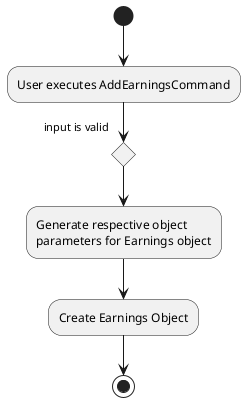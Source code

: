 @startuml
(*)  --> "User executes AddEarningsCommand"
If "input is valid"
--> "Generate respective object
parameters for Earnings object"
--> "Create Earnings Object"
-->(*)
@enduml